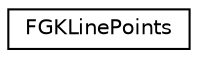 digraph "Graphical Class Hierarchy"
{
 // LATEX_PDF_SIZE
  edge [fontname="Helvetica",fontsize="10",labelfontname="Helvetica",labelfontsize="10"];
  node [fontname="Helvetica",fontsize="10",shape=record];
  rankdir="LR";
  Node0 [label="FGKLinePoints",height=0.2,width=0.4,color="black", fillcolor="white", style="filled",URL="$structFGKLinePoints.html",tooltip=" "];
}
